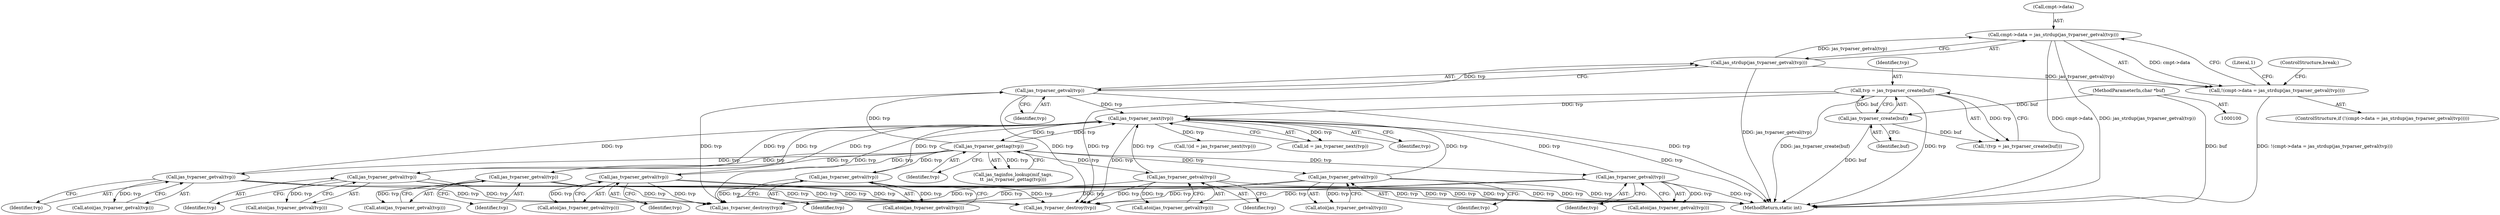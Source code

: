 digraph "0_jasper_df5d2867e8004e51e18b89865bc4aa69229227b3@API" {
"1000265" [label="(Call,cmpt->data = jas_strdup(jas_tvparser_getval(tvp)))"];
"1000269" [label="(Call,jas_strdup(jas_tvparser_getval(tvp)))"];
"1000270" [label="(Call,jas_tvparser_getval(tvp))"];
"1000186" [label="(Call,jas_tvparser_gettag(tvp))"];
"1000178" [label="(Call,jas_tvparser_next(tvp))"];
"1000259" [label="(Call,jas_tvparser_getval(tvp))"];
"1000250" [label="(Call,jas_tvparser_getval(tvp))"];
"1000232" [label="(Call,jas_tvparser_getval(tvp))"];
"1000168" [label="(Call,tvp = jas_tvparser_create(buf))"];
"1000170" [label="(Call,jas_tvparser_create(buf))"];
"1000102" [label="(MethodParameterIn,char *buf)"];
"1000205" [label="(Call,jas_tvparser_getval(tvp))"];
"1000196" [label="(Call,jas_tvparser_getval(tvp))"];
"1000241" [label="(Call,jas_tvparser_getval(tvp))"];
"1000214" [label="(Call,jas_tvparser_getval(tvp))"];
"1000223" [label="(Call,jas_tvparser_getval(tvp))"];
"1000264" [label="(Call,!(cmpt->data = jas_strdup(jas_tvparser_getval(tvp))))"];
"1000251" [label="(Identifier,tvp)"];
"1000240" [label="(Call,atoi(jas_tvparser_getval(tvp)))"];
"1000224" [label="(Identifier,tvp)"];
"1000263" [label="(ControlStructure,if (!(cmpt->data = jas_strdup(jas_tvparser_getval(tvp)))))"];
"1000197" [label="(Identifier,tvp)"];
"1000269" [label="(Call,jas_strdup(jas_tvparser_getval(tvp)))"];
"1000249" [label="(Call,atoi(jas_tvparser_getval(tvp)))"];
"1000311" [label="(Call,jas_tvparser_destroy(tvp))"];
"1000187" [label="(Identifier,tvp)"];
"1000215" [label="(Identifier,tvp)"];
"1000265" [label="(Call,cmpt->data = jas_strdup(jas_tvparser_getval(tvp)))"];
"1000175" [label="(Call,!(id = jas_tvparser_next(tvp)))"];
"1000250" [label="(Call,jas_tvparser_getval(tvp))"];
"1000213" [label="(Call,atoi(jas_tvparser_getval(tvp)))"];
"1000176" [label="(Call,id = jas_tvparser_next(tvp))"];
"1000271" [label="(Identifier,tvp)"];
"1000232" [label="(Call,jas_tvparser_getval(tvp))"];
"1000266" [label="(Call,cmpt->data)"];
"1000179" [label="(Identifier,tvp)"];
"1000169" [label="(Identifier,tvp)"];
"1000214" [label="(Call,jas_tvparser_getval(tvp))"];
"1000204" [label="(Call,atoi(jas_tvparser_getval(tvp)))"];
"1000170" [label="(Call,jas_tvparser_create(buf))"];
"1000168" [label="(Call,tvp = jas_tvparser_create(buf))"];
"1000275" [label="(Literal,1)"];
"1000242" [label="(Identifier,tvp)"];
"1000264" [label="(Call,!(cmpt->data = jas_strdup(jas_tvparser_getval(tvp))))"];
"1000167" [label="(Call,!(tvp = jas_tvparser_create(buf)))"];
"1000205" [label="(Call,jas_tvparser_getval(tvp))"];
"1000196" [label="(Call,jas_tvparser_getval(tvp))"];
"1000206" [label="(Identifier,tvp)"];
"1000258" [label="(Call,atoi(jas_tvparser_getval(tvp)))"];
"1000270" [label="(Call,jas_tvparser_getval(tvp))"];
"1000260" [label="(Identifier,tvp)"];
"1000102" [label="(MethodParameterIn,char *buf)"];
"1000184" [label="(Call,jas_taginfos_lookup(mif_tags,\n\t\t  jas_tvparser_gettag(tvp)))"];
"1000178" [label="(Call,jas_tvparser_next(tvp))"];
"1000195" [label="(Call,atoi(jas_tvparser_getval(tvp)))"];
"1000222" [label="(Call,atoi(jas_tvparser_getval(tvp)))"];
"1000241" [label="(Call,jas_tvparser_getval(tvp))"];
"1000186" [label="(Call,jas_tvparser_gettag(tvp))"];
"1000233" [label="(Identifier,tvp)"];
"1000259" [label="(Call,jas_tvparser_getval(tvp))"];
"1000171" [label="(Identifier,buf)"];
"1000223" [label="(Call,jas_tvparser_getval(tvp))"];
"1000316" [label="(MethodReturn,static int)"];
"1000276" [label="(ControlStructure,break;)"];
"1000298" [label="(Call,jas_tvparser_destroy(tvp))"];
"1000231" [label="(Call,atoi(jas_tvparser_getval(tvp)))"];
"1000265" -> "1000264"  [label="AST: "];
"1000265" -> "1000269"  [label="CFG: "];
"1000266" -> "1000265"  [label="AST: "];
"1000269" -> "1000265"  [label="AST: "];
"1000264" -> "1000265"  [label="CFG: "];
"1000265" -> "1000316"  [label="DDG: cmpt->data"];
"1000265" -> "1000316"  [label="DDG: jas_strdup(jas_tvparser_getval(tvp))"];
"1000265" -> "1000264"  [label="DDG: cmpt->data"];
"1000269" -> "1000265"  [label="DDG: jas_tvparser_getval(tvp)"];
"1000269" -> "1000270"  [label="CFG: "];
"1000270" -> "1000269"  [label="AST: "];
"1000269" -> "1000316"  [label="DDG: jas_tvparser_getval(tvp)"];
"1000269" -> "1000264"  [label="DDG: jas_tvparser_getval(tvp)"];
"1000270" -> "1000269"  [label="DDG: tvp"];
"1000270" -> "1000271"  [label="CFG: "];
"1000271" -> "1000270"  [label="AST: "];
"1000270" -> "1000316"  [label="DDG: tvp"];
"1000270" -> "1000178"  [label="DDG: tvp"];
"1000186" -> "1000270"  [label="DDG: tvp"];
"1000270" -> "1000298"  [label="DDG: tvp"];
"1000270" -> "1000311"  [label="DDG: tvp"];
"1000186" -> "1000184"  [label="AST: "];
"1000186" -> "1000187"  [label="CFG: "];
"1000187" -> "1000186"  [label="AST: "];
"1000184" -> "1000186"  [label="CFG: "];
"1000186" -> "1000178"  [label="DDG: tvp"];
"1000186" -> "1000184"  [label="DDG: tvp"];
"1000178" -> "1000186"  [label="DDG: tvp"];
"1000186" -> "1000196"  [label="DDG: tvp"];
"1000186" -> "1000205"  [label="DDG: tvp"];
"1000186" -> "1000214"  [label="DDG: tvp"];
"1000186" -> "1000223"  [label="DDG: tvp"];
"1000186" -> "1000232"  [label="DDG: tvp"];
"1000186" -> "1000241"  [label="DDG: tvp"];
"1000186" -> "1000250"  [label="DDG: tvp"];
"1000186" -> "1000259"  [label="DDG: tvp"];
"1000178" -> "1000176"  [label="AST: "];
"1000178" -> "1000179"  [label="CFG: "];
"1000179" -> "1000178"  [label="AST: "];
"1000176" -> "1000178"  [label="CFG: "];
"1000178" -> "1000316"  [label="DDG: tvp"];
"1000178" -> "1000175"  [label="DDG: tvp"];
"1000178" -> "1000176"  [label="DDG: tvp"];
"1000259" -> "1000178"  [label="DDG: tvp"];
"1000250" -> "1000178"  [label="DDG: tvp"];
"1000232" -> "1000178"  [label="DDG: tvp"];
"1000168" -> "1000178"  [label="DDG: tvp"];
"1000205" -> "1000178"  [label="DDG: tvp"];
"1000196" -> "1000178"  [label="DDG: tvp"];
"1000241" -> "1000178"  [label="DDG: tvp"];
"1000214" -> "1000178"  [label="DDG: tvp"];
"1000223" -> "1000178"  [label="DDG: tvp"];
"1000178" -> "1000298"  [label="DDG: tvp"];
"1000178" -> "1000311"  [label="DDG: tvp"];
"1000259" -> "1000258"  [label="AST: "];
"1000259" -> "1000260"  [label="CFG: "];
"1000260" -> "1000259"  [label="AST: "];
"1000258" -> "1000259"  [label="CFG: "];
"1000259" -> "1000316"  [label="DDG: tvp"];
"1000259" -> "1000258"  [label="DDG: tvp"];
"1000259" -> "1000298"  [label="DDG: tvp"];
"1000259" -> "1000311"  [label="DDG: tvp"];
"1000250" -> "1000249"  [label="AST: "];
"1000250" -> "1000251"  [label="CFG: "];
"1000251" -> "1000250"  [label="AST: "];
"1000249" -> "1000250"  [label="CFG: "];
"1000250" -> "1000316"  [label="DDG: tvp"];
"1000250" -> "1000249"  [label="DDG: tvp"];
"1000250" -> "1000298"  [label="DDG: tvp"];
"1000250" -> "1000311"  [label="DDG: tvp"];
"1000232" -> "1000231"  [label="AST: "];
"1000232" -> "1000233"  [label="CFG: "];
"1000233" -> "1000232"  [label="AST: "];
"1000231" -> "1000232"  [label="CFG: "];
"1000232" -> "1000316"  [label="DDG: tvp"];
"1000232" -> "1000231"  [label="DDG: tvp"];
"1000232" -> "1000298"  [label="DDG: tvp"];
"1000232" -> "1000311"  [label="DDG: tvp"];
"1000168" -> "1000167"  [label="AST: "];
"1000168" -> "1000170"  [label="CFG: "];
"1000169" -> "1000168"  [label="AST: "];
"1000170" -> "1000168"  [label="AST: "];
"1000167" -> "1000168"  [label="CFG: "];
"1000168" -> "1000316"  [label="DDG: tvp"];
"1000168" -> "1000316"  [label="DDG: jas_tvparser_create(buf)"];
"1000168" -> "1000167"  [label="DDG: tvp"];
"1000170" -> "1000168"  [label="DDG: buf"];
"1000168" -> "1000311"  [label="DDG: tvp"];
"1000170" -> "1000171"  [label="CFG: "];
"1000171" -> "1000170"  [label="AST: "];
"1000170" -> "1000316"  [label="DDG: buf"];
"1000170" -> "1000167"  [label="DDG: buf"];
"1000102" -> "1000170"  [label="DDG: buf"];
"1000102" -> "1000100"  [label="AST: "];
"1000102" -> "1000316"  [label="DDG: buf"];
"1000205" -> "1000204"  [label="AST: "];
"1000205" -> "1000206"  [label="CFG: "];
"1000206" -> "1000205"  [label="AST: "];
"1000204" -> "1000205"  [label="CFG: "];
"1000205" -> "1000316"  [label="DDG: tvp"];
"1000205" -> "1000204"  [label="DDG: tvp"];
"1000205" -> "1000298"  [label="DDG: tvp"];
"1000205" -> "1000311"  [label="DDG: tvp"];
"1000196" -> "1000195"  [label="AST: "];
"1000196" -> "1000197"  [label="CFG: "];
"1000197" -> "1000196"  [label="AST: "];
"1000195" -> "1000196"  [label="CFG: "];
"1000196" -> "1000316"  [label="DDG: tvp"];
"1000196" -> "1000195"  [label="DDG: tvp"];
"1000196" -> "1000298"  [label="DDG: tvp"];
"1000196" -> "1000311"  [label="DDG: tvp"];
"1000241" -> "1000240"  [label="AST: "];
"1000241" -> "1000242"  [label="CFG: "];
"1000242" -> "1000241"  [label="AST: "];
"1000240" -> "1000241"  [label="CFG: "];
"1000241" -> "1000316"  [label="DDG: tvp"];
"1000241" -> "1000240"  [label="DDG: tvp"];
"1000241" -> "1000298"  [label="DDG: tvp"];
"1000241" -> "1000311"  [label="DDG: tvp"];
"1000214" -> "1000213"  [label="AST: "];
"1000214" -> "1000215"  [label="CFG: "];
"1000215" -> "1000214"  [label="AST: "];
"1000213" -> "1000214"  [label="CFG: "];
"1000214" -> "1000316"  [label="DDG: tvp"];
"1000214" -> "1000213"  [label="DDG: tvp"];
"1000214" -> "1000298"  [label="DDG: tvp"];
"1000214" -> "1000311"  [label="DDG: tvp"];
"1000223" -> "1000222"  [label="AST: "];
"1000223" -> "1000224"  [label="CFG: "];
"1000224" -> "1000223"  [label="AST: "];
"1000222" -> "1000223"  [label="CFG: "];
"1000223" -> "1000316"  [label="DDG: tvp"];
"1000223" -> "1000222"  [label="DDG: tvp"];
"1000223" -> "1000298"  [label="DDG: tvp"];
"1000223" -> "1000311"  [label="DDG: tvp"];
"1000264" -> "1000263"  [label="AST: "];
"1000275" -> "1000264"  [label="CFG: "];
"1000276" -> "1000264"  [label="CFG: "];
"1000264" -> "1000316"  [label="DDG: !(cmpt->data = jas_strdup(jas_tvparser_getval(tvp)))"];
}

